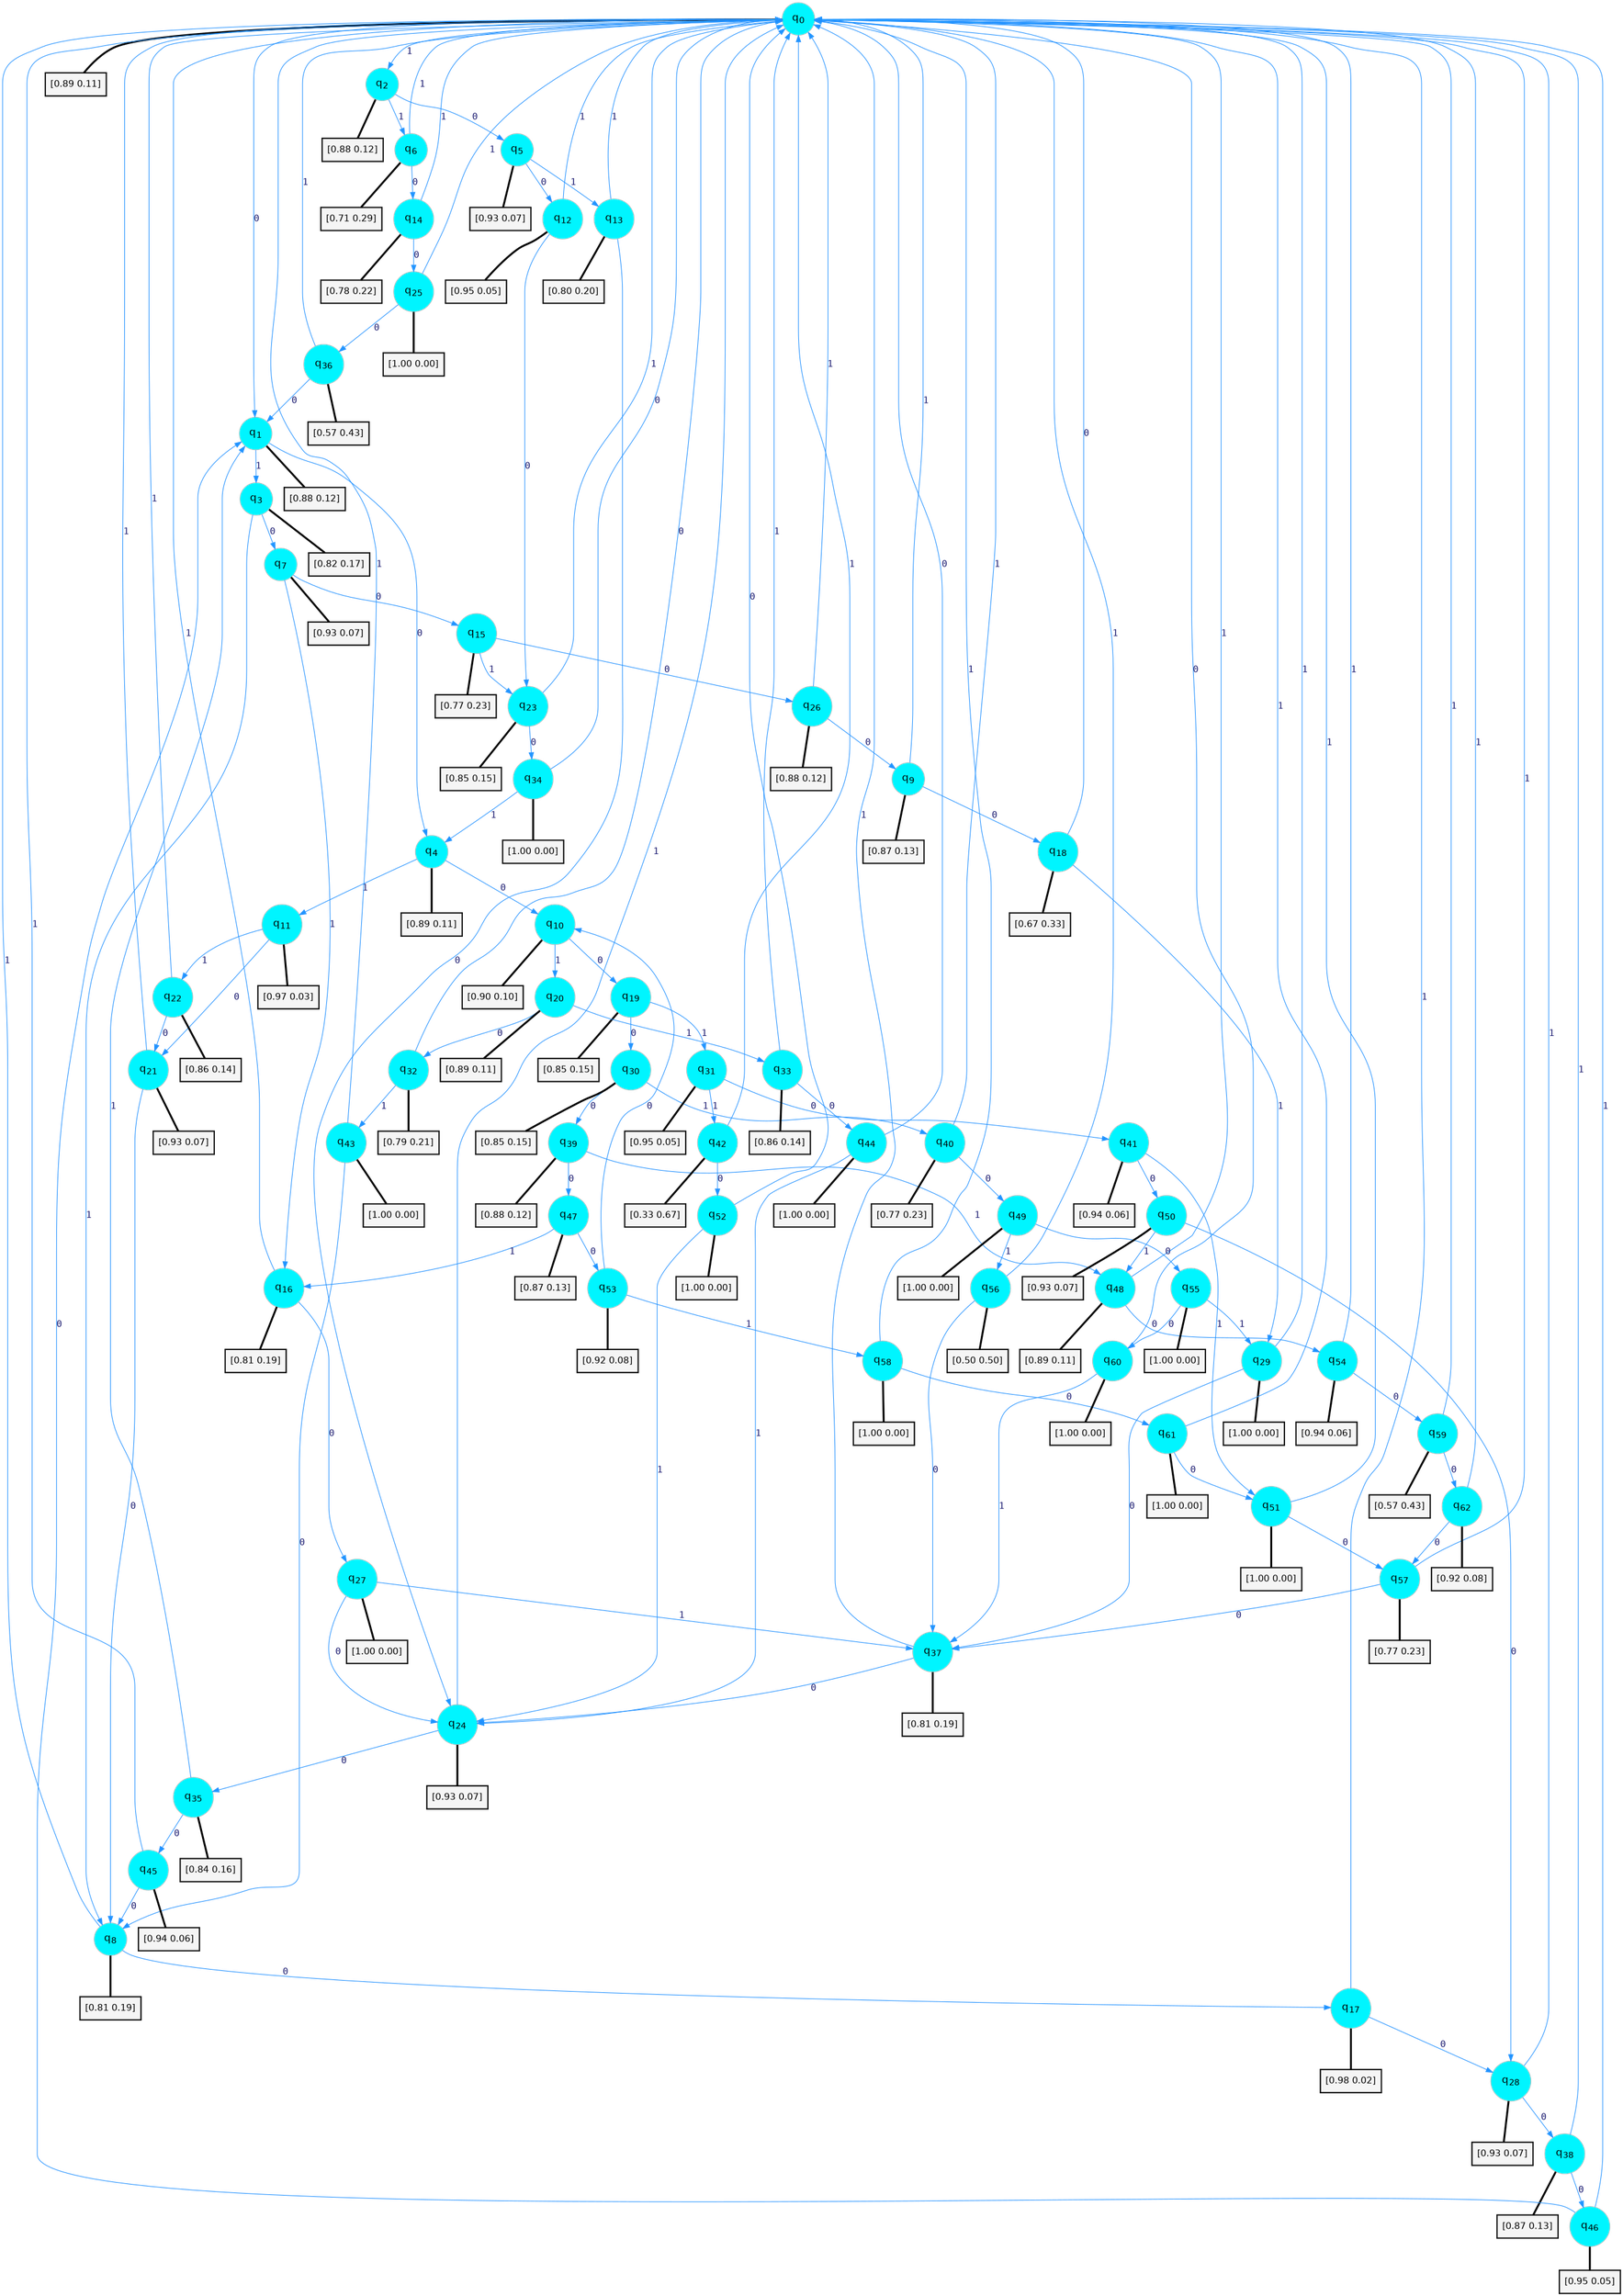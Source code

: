 digraph G {
graph [
bgcolor=transparent, dpi=300, rankdir=TD, size="40,25"];
node [
color=gray, fillcolor=turquoise1, fontcolor=black, fontname=Helvetica, fontsize=16, fontweight=bold, shape=circle, style=filled];
edge [
arrowsize=1, color=dodgerblue1, fontcolor=midnightblue, fontname=courier, fontweight=bold, penwidth=1, style=solid, weight=20];
0[label=<q<SUB>0</SUB>>];
1[label=<q<SUB>1</SUB>>];
2[label=<q<SUB>2</SUB>>];
3[label=<q<SUB>3</SUB>>];
4[label=<q<SUB>4</SUB>>];
5[label=<q<SUB>5</SUB>>];
6[label=<q<SUB>6</SUB>>];
7[label=<q<SUB>7</SUB>>];
8[label=<q<SUB>8</SUB>>];
9[label=<q<SUB>9</SUB>>];
10[label=<q<SUB>10</SUB>>];
11[label=<q<SUB>11</SUB>>];
12[label=<q<SUB>12</SUB>>];
13[label=<q<SUB>13</SUB>>];
14[label=<q<SUB>14</SUB>>];
15[label=<q<SUB>15</SUB>>];
16[label=<q<SUB>16</SUB>>];
17[label=<q<SUB>17</SUB>>];
18[label=<q<SUB>18</SUB>>];
19[label=<q<SUB>19</SUB>>];
20[label=<q<SUB>20</SUB>>];
21[label=<q<SUB>21</SUB>>];
22[label=<q<SUB>22</SUB>>];
23[label=<q<SUB>23</SUB>>];
24[label=<q<SUB>24</SUB>>];
25[label=<q<SUB>25</SUB>>];
26[label=<q<SUB>26</SUB>>];
27[label=<q<SUB>27</SUB>>];
28[label=<q<SUB>28</SUB>>];
29[label=<q<SUB>29</SUB>>];
30[label=<q<SUB>30</SUB>>];
31[label=<q<SUB>31</SUB>>];
32[label=<q<SUB>32</SUB>>];
33[label=<q<SUB>33</SUB>>];
34[label=<q<SUB>34</SUB>>];
35[label=<q<SUB>35</SUB>>];
36[label=<q<SUB>36</SUB>>];
37[label=<q<SUB>37</SUB>>];
38[label=<q<SUB>38</SUB>>];
39[label=<q<SUB>39</SUB>>];
40[label=<q<SUB>40</SUB>>];
41[label=<q<SUB>41</SUB>>];
42[label=<q<SUB>42</SUB>>];
43[label=<q<SUB>43</SUB>>];
44[label=<q<SUB>44</SUB>>];
45[label=<q<SUB>45</SUB>>];
46[label=<q<SUB>46</SUB>>];
47[label=<q<SUB>47</SUB>>];
48[label=<q<SUB>48</SUB>>];
49[label=<q<SUB>49</SUB>>];
50[label=<q<SUB>50</SUB>>];
51[label=<q<SUB>51</SUB>>];
52[label=<q<SUB>52</SUB>>];
53[label=<q<SUB>53</SUB>>];
54[label=<q<SUB>54</SUB>>];
55[label=<q<SUB>55</SUB>>];
56[label=<q<SUB>56</SUB>>];
57[label=<q<SUB>57</SUB>>];
58[label=<q<SUB>58</SUB>>];
59[label=<q<SUB>59</SUB>>];
60[label=<q<SUB>60</SUB>>];
61[label=<q<SUB>61</SUB>>];
62[label=<q<SUB>62</SUB>>];
63[label="[0.89 0.11]", shape=box,fontcolor=black, fontname=Helvetica, fontsize=14, penwidth=2, fillcolor=whitesmoke,color=black];
64[label="[0.88 0.12]", shape=box,fontcolor=black, fontname=Helvetica, fontsize=14, penwidth=2, fillcolor=whitesmoke,color=black];
65[label="[0.88 0.12]", shape=box,fontcolor=black, fontname=Helvetica, fontsize=14, penwidth=2, fillcolor=whitesmoke,color=black];
66[label="[0.82 0.17]", shape=box,fontcolor=black, fontname=Helvetica, fontsize=14, penwidth=2, fillcolor=whitesmoke,color=black];
67[label="[0.89 0.11]", shape=box,fontcolor=black, fontname=Helvetica, fontsize=14, penwidth=2, fillcolor=whitesmoke,color=black];
68[label="[0.93 0.07]", shape=box,fontcolor=black, fontname=Helvetica, fontsize=14, penwidth=2, fillcolor=whitesmoke,color=black];
69[label="[0.71 0.29]", shape=box,fontcolor=black, fontname=Helvetica, fontsize=14, penwidth=2, fillcolor=whitesmoke,color=black];
70[label="[0.93 0.07]", shape=box,fontcolor=black, fontname=Helvetica, fontsize=14, penwidth=2, fillcolor=whitesmoke,color=black];
71[label="[0.81 0.19]", shape=box,fontcolor=black, fontname=Helvetica, fontsize=14, penwidth=2, fillcolor=whitesmoke,color=black];
72[label="[0.87 0.13]", shape=box,fontcolor=black, fontname=Helvetica, fontsize=14, penwidth=2, fillcolor=whitesmoke,color=black];
73[label="[0.90 0.10]", shape=box,fontcolor=black, fontname=Helvetica, fontsize=14, penwidth=2, fillcolor=whitesmoke,color=black];
74[label="[0.97 0.03]", shape=box,fontcolor=black, fontname=Helvetica, fontsize=14, penwidth=2, fillcolor=whitesmoke,color=black];
75[label="[0.95 0.05]", shape=box,fontcolor=black, fontname=Helvetica, fontsize=14, penwidth=2, fillcolor=whitesmoke,color=black];
76[label="[0.80 0.20]", shape=box,fontcolor=black, fontname=Helvetica, fontsize=14, penwidth=2, fillcolor=whitesmoke,color=black];
77[label="[0.78 0.22]", shape=box,fontcolor=black, fontname=Helvetica, fontsize=14, penwidth=2, fillcolor=whitesmoke,color=black];
78[label="[0.77 0.23]", shape=box,fontcolor=black, fontname=Helvetica, fontsize=14, penwidth=2, fillcolor=whitesmoke,color=black];
79[label="[0.81 0.19]", shape=box,fontcolor=black, fontname=Helvetica, fontsize=14, penwidth=2, fillcolor=whitesmoke,color=black];
80[label="[0.98 0.02]", shape=box,fontcolor=black, fontname=Helvetica, fontsize=14, penwidth=2, fillcolor=whitesmoke,color=black];
81[label="[0.67 0.33]", shape=box,fontcolor=black, fontname=Helvetica, fontsize=14, penwidth=2, fillcolor=whitesmoke,color=black];
82[label="[0.85 0.15]", shape=box,fontcolor=black, fontname=Helvetica, fontsize=14, penwidth=2, fillcolor=whitesmoke,color=black];
83[label="[0.89 0.11]", shape=box,fontcolor=black, fontname=Helvetica, fontsize=14, penwidth=2, fillcolor=whitesmoke,color=black];
84[label="[0.93 0.07]", shape=box,fontcolor=black, fontname=Helvetica, fontsize=14, penwidth=2, fillcolor=whitesmoke,color=black];
85[label="[0.86 0.14]", shape=box,fontcolor=black, fontname=Helvetica, fontsize=14, penwidth=2, fillcolor=whitesmoke,color=black];
86[label="[0.85 0.15]", shape=box,fontcolor=black, fontname=Helvetica, fontsize=14, penwidth=2, fillcolor=whitesmoke,color=black];
87[label="[0.93 0.07]", shape=box,fontcolor=black, fontname=Helvetica, fontsize=14, penwidth=2, fillcolor=whitesmoke,color=black];
88[label="[1.00 0.00]", shape=box,fontcolor=black, fontname=Helvetica, fontsize=14, penwidth=2, fillcolor=whitesmoke,color=black];
89[label="[0.88 0.12]", shape=box,fontcolor=black, fontname=Helvetica, fontsize=14, penwidth=2, fillcolor=whitesmoke,color=black];
90[label="[1.00 0.00]", shape=box,fontcolor=black, fontname=Helvetica, fontsize=14, penwidth=2, fillcolor=whitesmoke,color=black];
91[label="[0.93 0.07]", shape=box,fontcolor=black, fontname=Helvetica, fontsize=14, penwidth=2, fillcolor=whitesmoke,color=black];
92[label="[1.00 0.00]", shape=box,fontcolor=black, fontname=Helvetica, fontsize=14, penwidth=2, fillcolor=whitesmoke,color=black];
93[label="[0.85 0.15]", shape=box,fontcolor=black, fontname=Helvetica, fontsize=14, penwidth=2, fillcolor=whitesmoke,color=black];
94[label="[0.95 0.05]", shape=box,fontcolor=black, fontname=Helvetica, fontsize=14, penwidth=2, fillcolor=whitesmoke,color=black];
95[label="[0.79 0.21]", shape=box,fontcolor=black, fontname=Helvetica, fontsize=14, penwidth=2, fillcolor=whitesmoke,color=black];
96[label="[0.86 0.14]", shape=box,fontcolor=black, fontname=Helvetica, fontsize=14, penwidth=2, fillcolor=whitesmoke,color=black];
97[label="[1.00 0.00]", shape=box,fontcolor=black, fontname=Helvetica, fontsize=14, penwidth=2, fillcolor=whitesmoke,color=black];
98[label="[0.84 0.16]", shape=box,fontcolor=black, fontname=Helvetica, fontsize=14, penwidth=2, fillcolor=whitesmoke,color=black];
99[label="[0.57 0.43]", shape=box,fontcolor=black, fontname=Helvetica, fontsize=14, penwidth=2, fillcolor=whitesmoke,color=black];
100[label="[0.81 0.19]", shape=box,fontcolor=black, fontname=Helvetica, fontsize=14, penwidth=2, fillcolor=whitesmoke,color=black];
101[label="[0.87 0.13]", shape=box,fontcolor=black, fontname=Helvetica, fontsize=14, penwidth=2, fillcolor=whitesmoke,color=black];
102[label="[0.88 0.12]", shape=box,fontcolor=black, fontname=Helvetica, fontsize=14, penwidth=2, fillcolor=whitesmoke,color=black];
103[label="[0.77 0.23]", shape=box,fontcolor=black, fontname=Helvetica, fontsize=14, penwidth=2, fillcolor=whitesmoke,color=black];
104[label="[0.94 0.06]", shape=box,fontcolor=black, fontname=Helvetica, fontsize=14, penwidth=2, fillcolor=whitesmoke,color=black];
105[label="[0.33 0.67]", shape=box,fontcolor=black, fontname=Helvetica, fontsize=14, penwidth=2, fillcolor=whitesmoke,color=black];
106[label="[1.00 0.00]", shape=box,fontcolor=black, fontname=Helvetica, fontsize=14, penwidth=2, fillcolor=whitesmoke,color=black];
107[label="[1.00 0.00]", shape=box,fontcolor=black, fontname=Helvetica, fontsize=14, penwidth=2, fillcolor=whitesmoke,color=black];
108[label="[0.94 0.06]", shape=box,fontcolor=black, fontname=Helvetica, fontsize=14, penwidth=2, fillcolor=whitesmoke,color=black];
109[label="[0.95 0.05]", shape=box,fontcolor=black, fontname=Helvetica, fontsize=14, penwidth=2, fillcolor=whitesmoke,color=black];
110[label="[0.87 0.13]", shape=box,fontcolor=black, fontname=Helvetica, fontsize=14, penwidth=2, fillcolor=whitesmoke,color=black];
111[label="[0.89 0.11]", shape=box,fontcolor=black, fontname=Helvetica, fontsize=14, penwidth=2, fillcolor=whitesmoke,color=black];
112[label="[1.00 0.00]", shape=box,fontcolor=black, fontname=Helvetica, fontsize=14, penwidth=2, fillcolor=whitesmoke,color=black];
113[label="[0.93 0.07]", shape=box,fontcolor=black, fontname=Helvetica, fontsize=14, penwidth=2, fillcolor=whitesmoke,color=black];
114[label="[1.00 0.00]", shape=box,fontcolor=black, fontname=Helvetica, fontsize=14, penwidth=2, fillcolor=whitesmoke,color=black];
115[label="[1.00 0.00]", shape=box,fontcolor=black, fontname=Helvetica, fontsize=14, penwidth=2, fillcolor=whitesmoke,color=black];
116[label="[0.92 0.08]", shape=box,fontcolor=black, fontname=Helvetica, fontsize=14, penwidth=2, fillcolor=whitesmoke,color=black];
117[label="[0.94 0.06]", shape=box,fontcolor=black, fontname=Helvetica, fontsize=14, penwidth=2, fillcolor=whitesmoke,color=black];
118[label="[1.00 0.00]", shape=box,fontcolor=black, fontname=Helvetica, fontsize=14, penwidth=2, fillcolor=whitesmoke,color=black];
119[label="[0.50 0.50]", shape=box,fontcolor=black, fontname=Helvetica, fontsize=14, penwidth=2, fillcolor=whitesmoke,color=black];
120[label="[0.77 0.23]", shape=box,fontcolor=black, fontname=Helvetica, fontsize=14, penwidth=2, fillcolor=whitesmoke,color=black];
121[label="[1.00 0.00]", shape=box,fontcolor=black, fontname=Helvetica, fontsize=14, penwidth=2, fillcolor=whitesmoke,color=black];
122[label="[0.57 0.43]", shape=box,fontcolor=black, fontname=Helvetica, fontsize=14, penwidth=2, fillcolor=whitesmoke,color=black];
123[label="[1.00 0.00]", shape=box,fontcolor=black, fontname=Helvetica, fontsize=14, penwidth=2, fillcolor=whitesmoke,color=black];
124[label="[1.00 0.00]", shape=box,fontcolor=black, fontname=Helvetica, fontsize=14, penwidth=2, fillcolor=whitesmoke,color=black];
125[label="[0.92 0.08]", shape=box,fontcolor=black, fontname=Helvetica, fontsize=14, penwidth=2, fillcolor=whitesmoke,color=black];
0->1 [label=0];
0->2 [label=1];
0->63 [arrowhead=none, penwidth=3,color=black];
1->4 [label=0];
1->3 [label=1];
1->64 [arrowhead=none, penwidth=3,color=black];
2->5 [label=0];
2->6 [label=1];
2->65 [arrowhead=none, penwidth=3,color=black];
3->7 [label=0];
3->8 [label=1];
3->66 [arrowhead=none, penwidth=3,color=black];
4->10 [label=0];
4->11 [label=1];
4->67 [arrowhead=none, penwidth=3,color=black];
5->12 [label=0];
5->13 [label=1];
5->68 [arrowhead=none, penwidth=3,color=black];
6->14 [label=0];
6->0 [label=1];
6->69 [arrowhead=none, penwidth=3,color=black];
7->15 [label=0];
7->16 [label=1];
7->70 [arrowhead=none, penwidth=3,color=black];
8->17 [label=0];
8->0 [label=1];
8->71 [arrowhead=none, penwidth=3,color=black];
9->18 [label=0];
9->0 [label=1];
9->72 [arrowhead=none, penwidth=3,color=black];
10->19 [label=0];
10->20 [label=1];
10->73 [arrowhead=none, penwidth=3,color=black];
11->21 [label=0];
11->22 [label=1];
11->74 [arrowhead=none, penwidth=3,color=black];
12->23 [label=0];
12->0 [label=1];
12->75 [arrowhead=none, penwidth=3,color=black];
13->24 [label=0];
13->0 [label=1];
13->76 [arrowhead=none, penwidth=3,color=black];
14->25 [label=0];
14->0 [label=1];
14->77 [arrowhead=none, penwidth=3,color=black];
15->26 [label=0];
15->23 [label=1];
15->78 [arrowhead=none, penwidth=3,color=black];
16->27 [label=0];
16->0 [label=1];
16->79 [arrowhead=none, penwidth=3,color=black];
17->28 [label=0];
17->0 [label=1];
17->80 [arrowhead=none, penwidth=3,color=black];
18->0 [label=0];
18->29 [label=1];
18->81 [arrowhead=none, penwidth=3,color=black];
19->30 [label=0];
19->31 [label=1];
19->82 [arrowhead=none, penwidth=3,color=black];
20->32 [label=0];
20->33 [label=1];
20->83 [arrowhead=none, penwidth=3,color=black];
21->8 [label=0];
21->0 [label=1];
21->84 [arrowhead=none, penwidth=3,color=black];
22->21 [label=0];
22->0 [label=1];
22->85 [arrowhead=none, penwidth=3,color=black];
23->34 [label=0];
23->0 [label=1];
23->86 [arrowhead=none, penwidth=3,color=black];
24->35 [label=0];
24->0 [label=1];
24->87 [arrowhead=none, penwidth=3,color=black];
25->36 [label=0];
25->0 [label=1];
25->88 [arrowhead=none, penwidth=3,color=black];
26->9 [label=0];
26->0 [label=1];
26->89 [arrowhead=none, penwidth=3,color=black];
27->24 [label=0];
27->37 [label=1];
27->90 [arrowhead=none, penwidth=3,color=black];
28->38 [label=0];
28->0 [label=1];
28->91 [arrowhead=none, penwidth=3,color=black];
29->37 [label=0];
29->0 [label=1];
29->92 [arrowhead=none, penwidth=3,color=black];
30->39 [label=0];
30->40 [label=1];
30->93 [arrowhead=none, penwidth=3,color=black];
31->41 [label=0];
31->42 [label=1];
31->94 [arrowhead=none, penwidth=3,color=black];
32->0 [label=0];
32->43 [label=1];
32->95 [arrowhead=none, penwidth=3,color=black];
33->44 [label=0];
33->0 [label=1];
33->96 [arrowhead=none, penwidth=3,color=black];
34->0 [label=0];
34->4 [label=1];
34->97 [arrowhead=none, penwidth=3,color=black];
35->45 [label=0];
35->1 [label=1];
35->98 [arrowhead=none, penwidth=3,color=black];
36->1 [label=0];
36->0 [label=1];
36->99 [arrowhead=none, penwidth=3,color=black];
37->24 [label=0];
37->0 [label=1];
37->100 [arrowhead=none, penwidth=3,color=black];
38->46 [label=0];
38->0 [label=1];
38->101 [arrowhead=none, penwidth=3,color=black];
39->47 [label=0];
39->48 [label=1];
39->102 [arrowhead=none, penwidth=3,color=black];
40->49 [label=0];
40->0 [label=1];
40->103 [arrowhead=none, penwidth=3,color=black];
41->50 [label=0];
41->51 [label=1];
41->104 [arrowhead=none, penwidth=3,color=black];
42->52 [label=0];
42->0 [label=1];
42->105 [arrowhead=none, penwidth=3,color=black];
43->8 [label=0];
43->0 [label=1];
43->106 [arrowhead=none, penwidth=3,color=black];
44->0 [label=0];
44->24 [label=1];
44->107 [arrowhead=none, penwidth=3,color=black];
45->8 [label=0];
45->0 [label=1];
45->108 [arrowhead=none, penwidth=3,color=black];
46->1 [label=0];
46->0 [label=1];
46->109 [arrowhead=none, penwidth=3,color=black];
47->53 [label=0];
47->16 [label=1];
47->110 [arrowhead=none, penwidth=3,color=black];
48->54 [label=0];
48->0 [label=1];
48->111 [arrowhead=none, penwidth=3,color=black];
49->55 [label=0];
49->56 [label=1];
49->112 [arrowhead=none, penwidth=3,color=black];
50->28 [label=0];
50->48 [label=1];
50->113 [arrowhead=none, penwidth=3,color=black];
51->57 [label=0];
51->0 [label=1];
51->114 [arrowhead=none, penwidth=3,color=black];
52->0 [label=0];
52->24 [label=1];
52->115 [arrowhead=none, penwidth=3,color=black];
53->10 [label=0];
53->58 [label=1];
53->116 [arrowhead=none, penwidth=3,color=black];
54->59 [label=0];
54->0 [label=1];
54->117 [arrowhead=none, penwidth=3,color=black];
55->60 [label=0];
55->29 [label=1];
55->118 [arrowhead=none, penwidth=3,color=black];
56->37 [label=0];
56->0 [label=1];
56->119 [arrowhead=none, penwidth=3,color=black];
57->37 [label=0];
57->0 [label=1];
57->120 [arrowhead=none, penwidth=3,color=black];
58->61 [label=0];
58->0 [label=1];
58->121 [arrowhead=none, penwidth=3,color=black];
59->62 [label=0];
59->0 [label=1];
59->122 [arrowhead=none, penwidth=3,color=black];
60->0 [label=0];
60->37 [label=1];
60->123 [arrowhead=none, penwidth=3,color=black];
61->51 [label=0];
61->0 [label=1];
61->124 [arrowhead=none, penwidth=3,color=black];
62->57 [label=0];
62->0 [label=1];
62->125 [arrowhead=none, penwidth=3,color=black];
}

